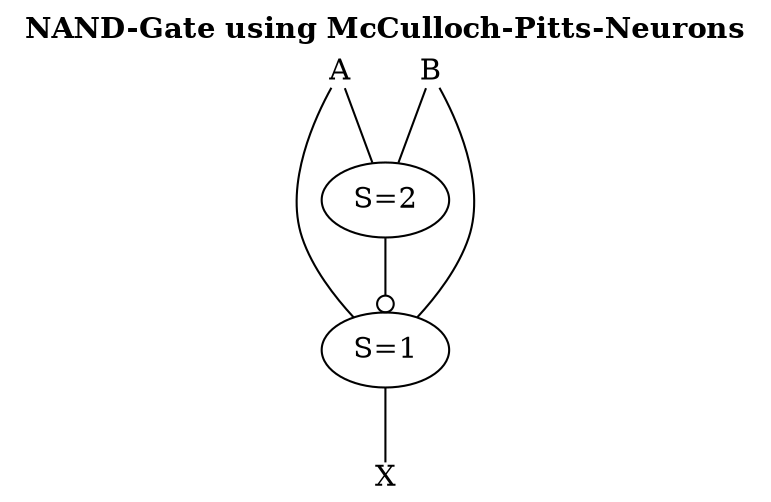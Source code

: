 digraph G {
    compound = true;
    labelloc = "t";
    label = <<B>NAND-Gate using McCulloch-Pitts-Neurons</B>>;
    
    and_1 [label="S=2"];
    or_1 [label="S=1"];
    A_1 [label="A", shape=plain];
    B_1 [label="B", shape=plain];
    X_1 [label="X", shape=plain];
    edge [arrowhead=none];
    A_1 -> and_1;
    B_1 -> and_1;
    A_1 -> or_1;
    B_1 -> or_1;
    and_1 -> or_1 [arrowhead=odot];
    or_1 -> X_1;
}

/*
digraph G {
    compound = true;
    labelloc = "t";
    label = <<B>NAND-Gate using McCulloch-Pitts-Neurons</B>>;

    node [shape=record];
    and_1 [label="{{<inhibitor>inhib.|<input>input}|{S=2}}"];
    or_1 [label="{{<inhibitor>inhib.|<input>input}|{S=1}}"];
    A_1 [label="A", shape=plain];
    B_1 [label="B", shape=plain];
    X_1 [label="X", shape=plain];
    A_1 -> and_1:input;
    B_1 -> and_1:input;
    A_1 -> or_1:input;
    B_1 -> or_1:input;
    and_1 -> or_1:inhibitor;
    or_1 -> X_1;
}